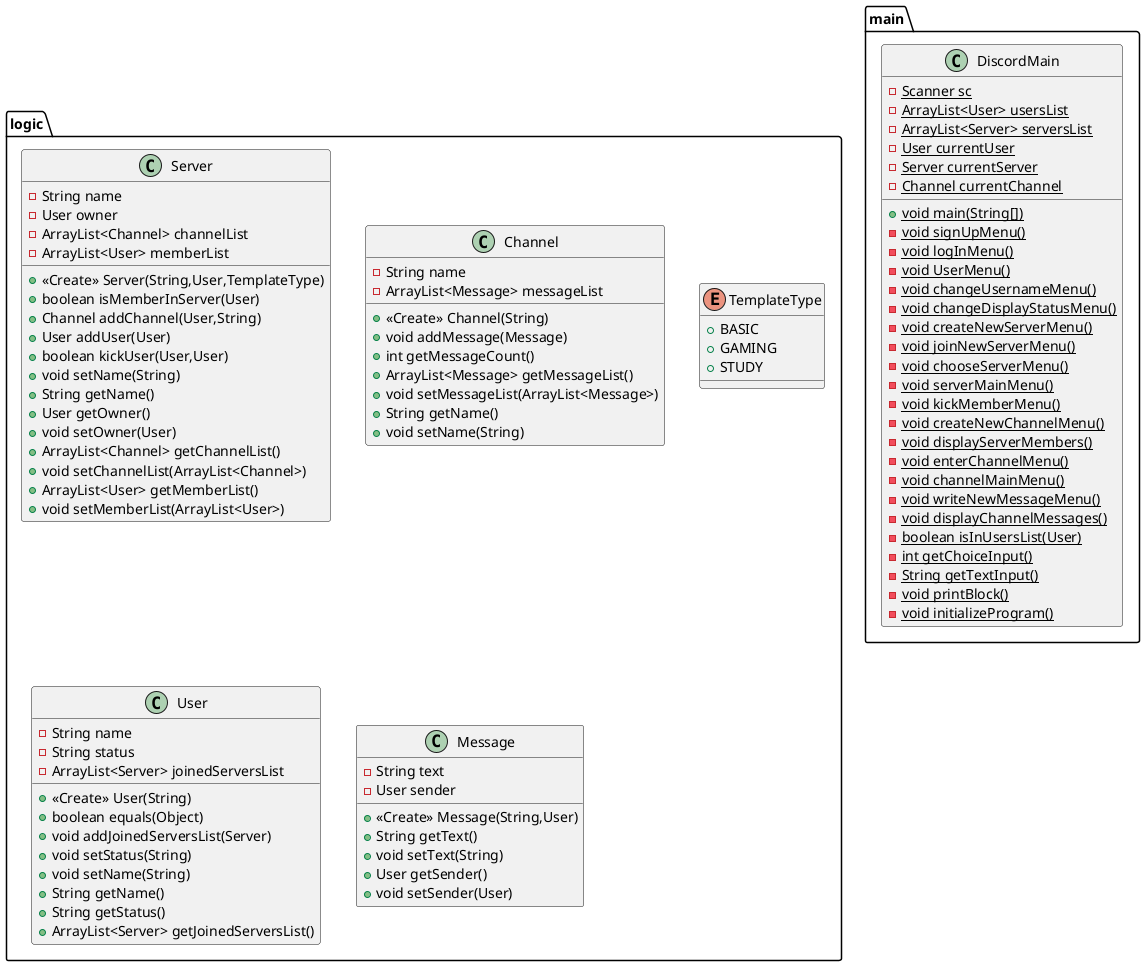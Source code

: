 @startuml
class logic.Server {
- String name
- User owner
- ArrayList<Channel> channelList
- ArrayList<User> memberList
+ <<Create>> Server(String,User,TemplateType)
+ boolean isMemberInServer(User)
+ Channel addChannel(User,String)
+ User addUser(User)
+ boolean kickUser(User,User)
+ void setName(String)
+ String getName()
+ User getOwner()
+ void setOwner(User)
+ ArrayList<Channel> getChannelList()
+ void setChannelList(ArrayList<Channel>)
+ ArrayList<User> getMemberList()
+ void setMemberList(ArrayList<User>)
}


class logic.Channel {
- String name
- ArrayList<Message> messageList
+ <<Create>> Channel(String)
+ void addMessage(Message)
+ int getMessageCount()
+ ArrayList<Message> getMessageList()
+ void setMessageList(ArrayList<Message>)
+ String getName()
+ void setName(String)
}


enum logic.TemplateType {
+  BASIC
+  GAMING
+  STUDY
}

class logic.User {
- String name
- String status
- ArrayList<Server> joinedServersList
+ <<Create>> User(String)
+ boolean equals(Object)
+ void addJoinedServersList(Server)
+ void setStatus(String)
+ void setName(String)
+ String getName()
+ String getStatus()
+ ArrayList<Server> getJoinedServersList()
}


class main.DiscordMain {
- {static} Scanner sc
- {static} ArrayList<User> usersList
- {static} ArrayList<Server> serversList
- {static} User currentUser
- {static} Server currentServer
- {static} Channel currentChannel
+ {static} void main(String[])
- {static} void signUpMenu()
- {static} void logInMenu()
- {static} void UserMenu()
- {static} void changeUsernameMenu()
- {static} void changeDisplayStatusMenu()
- {static} void createNewServerMenu()
- {static} void joinNewServerMenu()
- {static} void chooseServerMenu()
- {static} void serverMainMenu()
- {static} void kickMemberMenu()
- {static} void createNewChannelMenu()
- {static} void displayServerMembers()
- {static} void enterChannelMenu()
- {static} void channelMainMenu()
- {static} void writeNewMessageMenu()
- {static} void displayChannelMessages()
- {static} boolean isInUsersList(User)
- {static} int getChoiceInput()
- {static} String getTextInput()
- {static} void printBlock()
- {static} void initializeProgram()
}


class logic.Message {
- String text
- User sender
+ <<Create>> Message(String,User)
+ String getText()
+ void setText(String)
+ User getSender()
+ void setSender(User)
}


@enduml